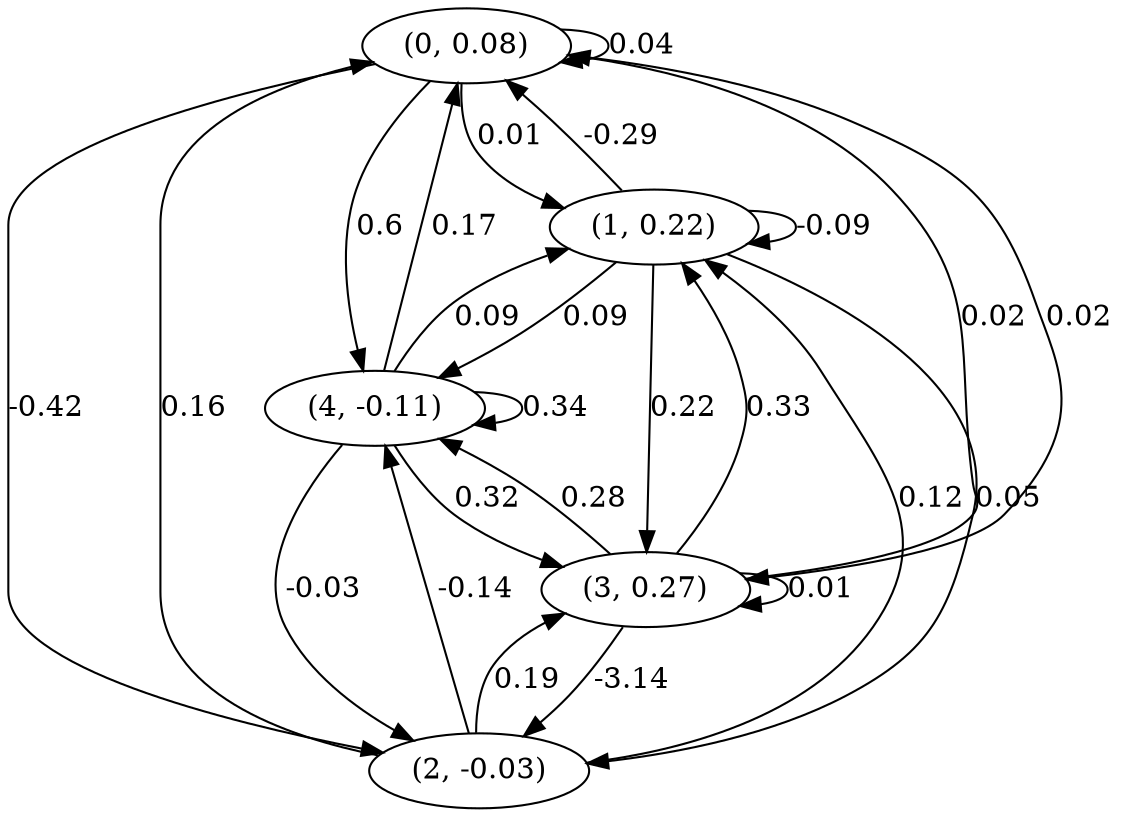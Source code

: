 digraph {
    0 [ label = "(0, 0.08)" ]
    1 [ label = "(1, 0.22)" ]
    2 [ label = "(2, -0.03)" ]
    3 [ label = "(3, 0.27)" ]
    4 [ label = "(4, -0.11)" ]
    0 -> 0 [ label = "0.04" ]
    1 -> 1 [ label = "-0.09" ]
    3 -> 3 [ label = "0.01" ]
    4 -> 4 [ label = "0.34" ]
    1 -> 0 [ label = "-0.29" ]
    2 -> 0 [ label = "0.16" ]
    3 -> 0 [ label = "0.02" ]
    4 -> 0 [ label = "0.17" ]
    0 -> 1 [ label = "0.01" ]
    2 -> 1 [ label = "0.12" ]
    3 -> 1 [ label = "0.33" ]
    4 -> 1 [ label = "0.09" ]
    0 -> 2 [ label = "-0.42" ]
    1 -> 2 [ label = "0.05" ]
    3 -> 2 [ label = "-3.14" ]
    4 -> 2 [ label = "-0.03" ]
    0 -> 3 [ label = "0.02" ]
    1 -> 3 [ label = "0.22" ]
    2 -> 3 [ label = "0.19" ]
    4 -> 3 [ label = "0.32" ]
    0 -> 4 [ label = "0.6" ]
    1 -> 4 [ label = "0.09" ]
    2 -> 4 [ label = "-0.14" ]
    3 -> 4 [ label = "0.28" ]
}

